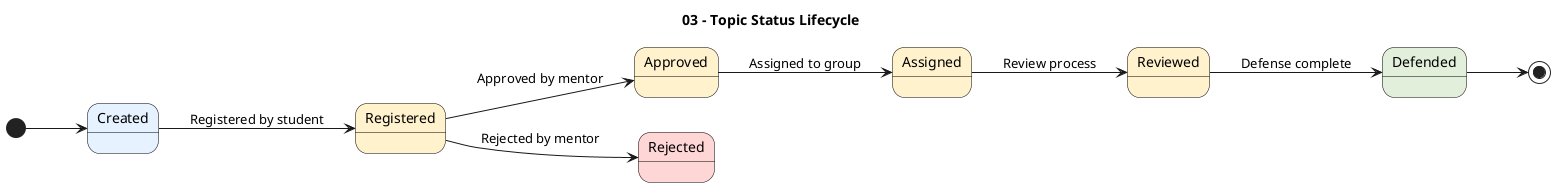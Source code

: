 @startuml
title 03 - Topic Status Lifecycle

left to right direction

skinparam state {
  BackgroundColor<<initial>> #E6F2FF
  BackgroundColor<<processing>> #FFF2CC
  BackgroundColor<<final>> #E2EFDA
  BackgroundColor<<error>> #FFD6D6
  BorderColor Black
  FontColor Black
  FontSize 14
  FontName "Segoe UI"
  Shadowing false
  RoundCorner 20
}

state "Created" as CREATED <<initial>>
state "Registered" as REGISTERED <<processing>>
state "Approved" as APPROVED <<processing>>
state "Rejected" as REJECTED <<error>>
state "Assigned" as ASSIGNED <<processing>>
state "Reviewed" as REVIEWED <<processing>>
state "Defended" as DEFENDED <<final>>

[*] --> CREATED
CREATED --> REGISTERED : Registered by student
REGISTERED --> APPROVED : Approved by mentor
REGISTERED --> REJECTED : Rejected by mentor
APPROVED --> ASSIGNED : Assigned to group
ASSIGNED --> REVIEWED : Review process
REVIEWED --> DEFENDED : Defense complete
DEFENDED --> [*]
@enduml